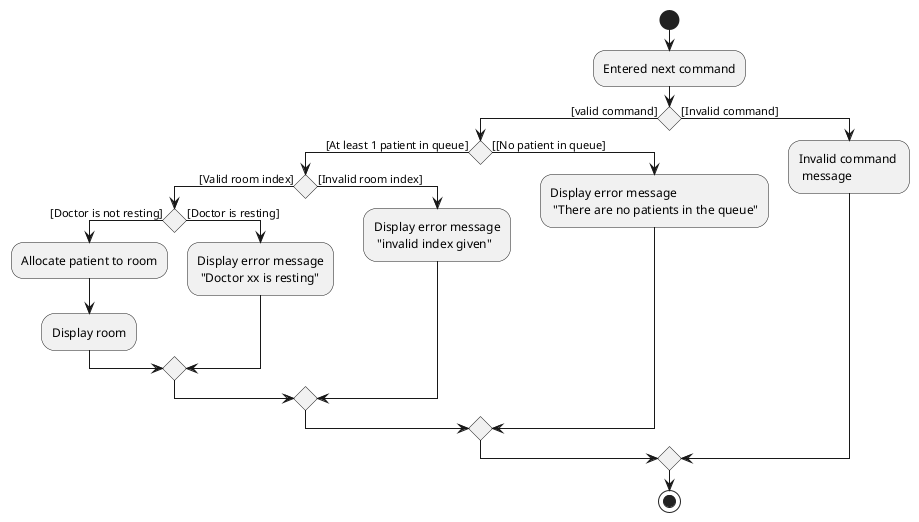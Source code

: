 @startuml

start
-Entered next command
if () then ([valid command])

    if () then ([At least 1 patient in queue])
        if() then ([Valid room index])
            if() then ([Doctor is not resting])
            -Allocate patient to room
            -Display room
            else ([Doctor is resting])
            -Display error message\n "Doctor xx is resting"
            endif


        else ([Invalid room index])
        -Display error message\n "invalid index given"
        endif

    else ([[No patient in queue])
    -Display error message\n "There are no patients in the queue"
    endif

else ([Invalid command])
-Invalid command \n message
endif

stop
@enduml